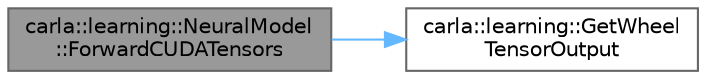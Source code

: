 digraph "carla::learning::NeuralModel::ForwardCUDATensors"
{
 // INTERACTIVE_SVG=YES
 // LATEX_PDF_SIZE
  bgcolor="transparent";
  edge [fontname=Helvetica,fontsize=10,labelfontname=Helvetica,labelfontsize=10];
  node [fontname=Helvetica,fontsize=10,shape=box,height=0.2,width=0.4];
  rankdir="LR";
  Node1 [id="Node000001",label="carla::learning::NeuralModel\l::ForwardCUDATensors",height=0.2,width=0.4,color="gray40", fillcolor="grey60", style="filled", fontcolor="black",tooltip=" "];
  Node1 -> Node2 [id="edge1_Node000001_Node000002",color="steelblue1",style="solid",tooltip=" "];
  Node2 [id="Node000002",label="carla::learning::GetWheel\lTensorOutput",height=0.2,width=0.4,color="grey40", fillcolor="white", style="filled",URL="$d2/de8/namespacecarla_1_1learning.html#ab8943184d571f4aa35f77d509f22eea3",tooltip=" "];
}
